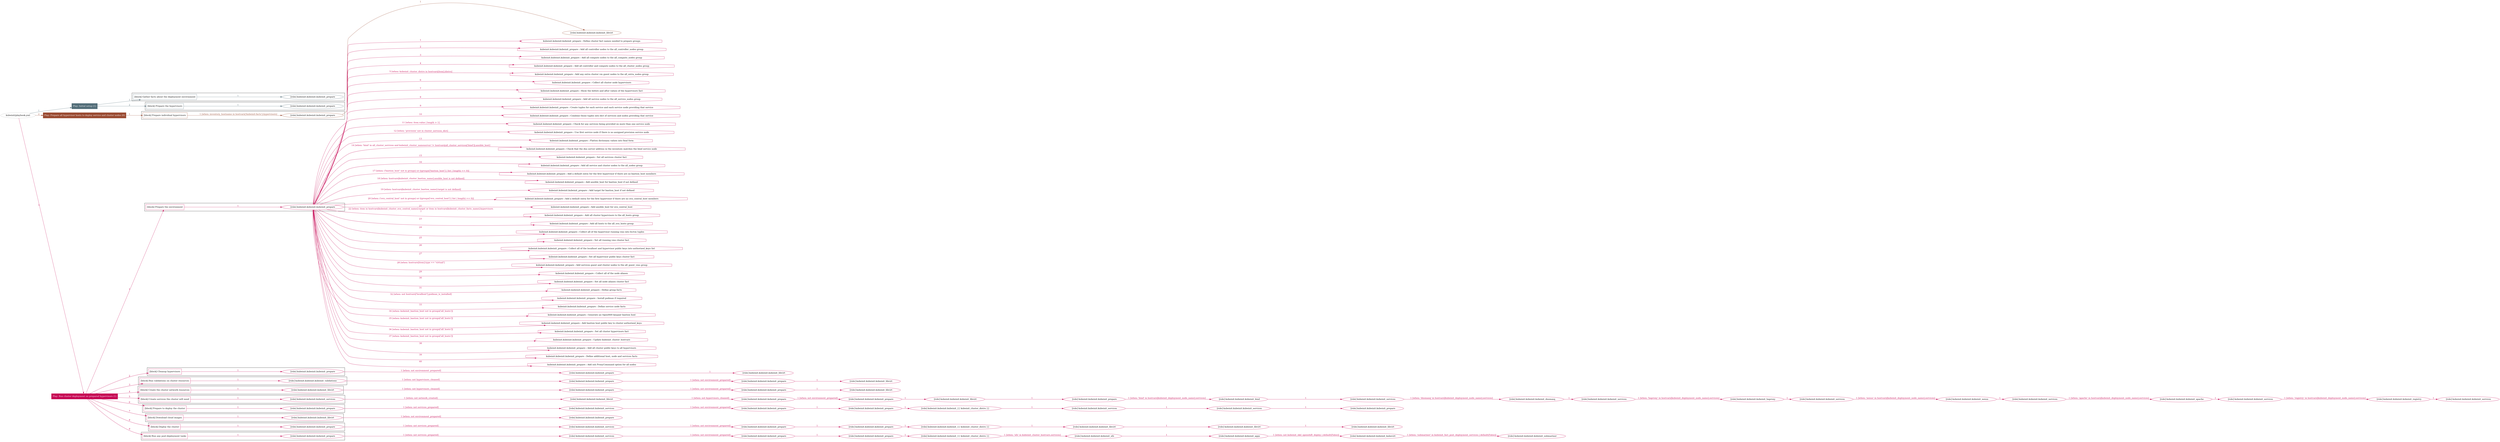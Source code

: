 digraph {
	graph [concentrate=true ordering=in rankdir=LR ratio=fill]
	edge [esep=5 sep=10]
	"kubeinit/playbook.yml" [id=root_node style=dotted]
	play_22476cc0 [label="Play: Initial setup (1)" color="#536e79" fontcolor="#ffffff" id=play_22476cc0 shape=box style=filled tooltip=localhost]
	"kubeinit/playbook.yml" -> play_22476cc0 [label="1 " color="#536e79" fontcolor="#536e79" id=edge_e5a95ccf labeltooltip="1 " tooltip="1 "]
	subgraph "kubeinit.kubeinit.kubeinit_prepare" {
		role_800fad41 [label="[role] kubeinit.kubeinit.kubeinit_prepare" color="#536e79" id=role_800fad41 tooltip="kubeinit.kubeinit.kubeinit_prepare"]
	}
	subgraph "kubeinit.kubeinit.kubeinit_prepare" {
		role_863adb2d [label="[role] kubeinit.kubeinit.kubeinit_prepare" color="#536e79" id=role_863adb2d tooltip="kubeinit.kubeinit.kubeinit_prepare"]
	}
	subgraph "Play: Initial setup (1)" {
		play_22476cc0 -> block_16515567 [label=1 color="#536e79" fontcolor="#536e79" id=edge_4e1f6a81 labeltooltip=1 tooltip=1]
		subgraph cluster_block_16515567 {
			block_16515567 [label="[block] Gather facts about the deployment environment" color="#536e79" id=block_16515567 labeltooltip="Gather facts about the deployment environment" shape=box tooltip="Gather facts about the deployment environment"]
			block_16515567 -> role_800fad41 [label="1 " color="#536e79" fontcolor="#536e79" id=edge_18bf8239 labeltooltip="1 " tooltip="1 "]
		}
		play_22476cc0 -> block_6bb6bf41 [label=2 color="#536e79" fontcolor="#536e79" id=edge_72a5dff4 labeltooltip=2 tooltip=2]
		subgraph cluster_block_6bb6bf41 {
			block_6bb6bf41 [label="[block] Prepare the hypervisors" color="#536e79" id=block_6bb6bf41 labeltooltip="Prepare the hypervisors" shape=box tooltip="Prepare the hypervisors"]
			block_6bb6bf41 -> role_863adb2d [label="1 " color="#536e79" fontcolor="#536e79" id=edge_bf47530b labeltooltip="1 " tooltip="1 "]
		}
	}
	play_69c840c6 [label="Play: Prepare all hypervisor hosts to deploy service and cluster nodes (0)" color="#9a4b32" fontcolor="#ffffff" id=play_69c840c6 shape=box style=filled tooltip="Play: Prepare all hypervisor hosts to deploy service and cluster nodes (0)"]
	"kubeinit/playbook.yml" -> play_69c840c6 [label="2 " color="#9a4b32" fontcolor="#9a4b32" id=edge_ae49a281 labeltooltip="2 " tooltip="2 "]
	subgraph "kubeinit.kubeinit.kubeinit_libvirt" {
		role_33015ded [label="[role] kubeinit.kubeinit.kubeinit_libvirt" color="#9a4b32" id=role_33015ded tooltip="kubeinit.kubeinit.kubeinit_libvirt"]
	}
	subgraph "kubeinit.kubeinit.kubeinit_prepare" {
		role_55eec02e [label="[role] kubeinit.kubeinit.kubeinit_prepare" color="#9a4b32" id=role_55eec02e tooltip="kubeinit.kubeinit.kubeinit_prepare"]
		role_55eec02e -> role_33015ded [label="1 " color="#9a4b32" fontcolor="#9a4b32" id=edge_11107788 labeltooltip="1 " tooltip="1 "]
	}
	subgraph "Play: Prepare all hypervisor hosts to deploy service and cluster nodes (0)" {
		play_69c840c6 -> block_c17d1a43 [label=1 color="#9a4b32" fontcolor="#9a4b32" id=edge_16aad189 labeltooltip=1 tooltip=1]
		subgraph cluster_block_c17d1a43 {
			block_c17d1a43 [label="[block] Prepare individual hypervisors" color="#9a4b32" id=block_c17d1a43 labeltooltip="Prepare individual hypervisors" shape=box tooltip="Prepare individual hypervisors"]
			block_c17d1a43 -> role_55eec02e [label="1 [when: inventory_hostname in hostvars['kubeinit-facts'].hypervisors]" color="#9a4b32" fontcolor="#9a4b32" id=edge_8bce9f75 labeltooltip="1 [when: inventory_hostname in hostvars['kubeinit-facts'].hypervisors]" tooltip="1 [when: inventory_hostname in hostvars['kubeinit-facts'].hypervisors]"]
		}
	}
	play_529005c3 [label="Play: Run cluster deployment on prepared hypervisors (1)" color="#c60653" fontcolor="#ffffff" id=play_529005c3 shape=box style=filled tooltip=localhost]
	"kubeinit/playbook.yml" -> play_529005c3 [label="3 " color="#c60653" fontcolor="#c60653" id=edge_aa806c1d labeltooltip="3 " tooltip="3 "]
	subgraph "kubeinit.kubeinit.kubeinit_prepare" {
		role_023fa9f0 [label="[role] kubeinit.kubeinit.kubeinit_prepare" color="#c60653" id=role_023fa9f0 tooltip="kubeinit.kubeinit.kubeinit_prepare"]
		task_394dde45 [label="kubeinit.kubeinit.kubeinit_prepare : Define cluster fact names needed to prepare groups" color="#c60653" id=task_394dde45 shape=octagon tooltip="kubeinit.kubeinit.kubeinit_prepare : Define cluster fact names needed to prepare groups"]
		role_023fa9f0 -> task_394dde45 [label="1 " color="#c60653" fontcolor="#c60653" id=edge_6808bc74 labeltooltip="1 " tooltip="1 "]
		task_602de265 [label="kubeinit.kubeinit.kubeinit_prepare : Add all controller nodes to the all_controller_nodes group" color="#c60653" id=task_602de265 shape=octagon tooltip="kubeinit.kubeinit.kubeinit_prepare : Add all controller nodes to the all_controller_nodes group"]
		role_023fa9f0 -> task_602de265 [label="2 " color="#c60653" fontcolor="#c60653" id=edge_fa8d8dfa labeltooltip="2 " tooltip="2 "]
		task_8261bd2a [label="kubeinit.kubeinit.kubeinit_prepare : Add all compute nodes to the all_compute_nodes group" color="#c60653" id=task_8261bd2a shape=octagon tooltip="kubeinit.kubeinit.kubeinit_prepare : Add all compute nodes to the all_compute_nodes group"]
		role_023fa9f0 -> task_8261bd2a [label="3 " color="#c60653" fontcolor="#c60653" id=edge_7018cf4c labeltooltip="3 " tooltip="3 "]
		task_b0799802 [label="kubeinit.kubeinit.kubeinit_prepare : Add all controller and compute nodes to the all_cluster_nodes group" color="#c60653" id=task_b0799802 shape=octagon tooltip="kubeinit.kubeinit.kubeinit_prepare : Add all controller and compute nodes to the all_cluster_nodes group"]
		role_023fa9f0 -> task_b0799802 [label="4 " color="#c60653" fontcolor="#c60653" id=edge_5688e95c labeltooltip="4 " tooltip="4 "]
		task_18a526f2 [label="kubeinit.kubeinit.kubeinit_prepare : Add any extra cluster vm guest nodes to the all_extra_nodes group" color="#c60653" id=task_18a526f2 shape=octagon tooltip="kubeinit.kubeinit.kubeinit_prepare : Add any extra cluster vm guest nodes to the all_extra_nodes group"]
		role_023fa9f0 -> task_18a526f2 [label="5 [when: kubeinit_cluster_distro in hostvars[item].distro]" color="#c60653" fontcolor="#c60653" id=edge_99d83365 labeltooltip="5 [when: kubeinit_cluster_distro in hostvars[item].distro]" tooltip="5 [when: kubeinit_cluster_distro in hostvars[item].distro]"]
		task_7eaa2a2b [label="kubeinit.kubeinit.kubeinit_prepare : Collect all cluster node hypervisors" color="#c60653" id=task_7eaa2a2b shape=octagon tooltip="kubeinit.kubeinit.kubeinit_prepare : Collect all cluster node hypervisors"]
		role_023fa9f0 -> task_7eaa2a2b [label="6 " color="#c60653" fontcolor="#c60653" id=edge_e00646d9 labeltooltip="6 " tooltip="6 "]
		task_274c116a [label="kubeinit.kubeinit.kubeinit_prepare : Show the before and after values of the hypervisors fact" color="#c60653" id=task_274c116a shape=octagon tooltip="kubeinit.kubeinit.kubeinit_prepare : Show the before and after values of the hypervisors fact"]
		role_023fa9f0 -> task_274c116a [label="7 " color="#c60653" fontcolor="#c60653" id=edge_e5be676f labeltooltip="7 " tooltip="7 "]
		task_1a091064 [label="kubeinit.kubeinit.kubeinit_prepare : Add all service nodes to the all_service_nodes group" color="#c60653" id=task_1a091064 shape=octagon tooltip="kubeinit.kubeinit.kubeinit_prepare : Add all service nodes to the all_service_nodes group"]
		role_023fa9f0 -> task_1a091064 [label="8 " color="#c60653" fontcolor="#c60653" id=edge_d12ae3b2 labeltooltip="8 " tooltip="8 "]
		task_b9453a60 [label="kubeinit.kubeinit.kubeinit_prepare : Create tuples for each service and each service node providing that service" color="#c60653" id=task_b9453a60 shape=octagon tooltip="kubeinit.kubeinit.kubeinit_prepare : Create tuples for each service and each service node providing that service"]
		role_023fa9f0 -> task_b9453a60 [label="9 " color="#c60653" fontcolor="#c60653" id=edge_631719fc labeltooltip="9 " tooltip="9 "]
		task_887abb01 [label="kubeinit.kubeinit.kubeinit_prepare : Combine those tuples into dict of services and nodes providing that service" color="#c60653" id=task_887abb01 shape=octagon tooltip="kubeinit.kubeinit.kubeinit_prepare : Combine those tuples into dict of services and nodes providing that service"]
		role_023fa9f0 -> task_887abb01 [label="10 " color="#c60653" fontcolor="#c60653" id=edge_b7ed64d0 labeltooltip="10 " tooltip="10 "]
		task_fa91748b [label="kubeinit.kubeinit.kubeinit_prepare : Check for any services being provided on more than one service node" color="#c60653" id=task_fa91748b shape=octagon tooltip="kubeinit.kubeinit.kubeinit_prepare : Check for any services being provided on more than one service node"]
		role_023fa9f0 -> task_fa91748b [label="11 [when: item.value | length > 1]" color="#c60653" fontcolor="#c60653" id=edge_8a3156d8 labeltooltip="11 [when: item.value | length > 1]" tooltip="11 [when: item.value | length > 1]"]
		task_fbf79563 [label="kubeinit.kubeinit.kubeinit_prepare : Use first service node if there is no assigned provision service node" color="#c60653" id=task_fbf79563 shape=octagon tooltip="kubeinit.kubeinit.kubeinit_prepare : Use first service node if there is no assigned provision service node"]
		role_023fa9f0 -> task_fbf79563 [label="12 [when: 'provision' not in cluster_services_dict]" color="#c60653" fontcolor="#c60653" id=edge_475b0f11 labeltooltip="12 [when: 'provision' not in cluster_services_dict]" tooltip="12 [when: 'provision' not in cluster_services_dict]"]
		task_48785ccd [label="kubeinit.kubeinit.kubeinit_prepare : Flatten dictionary values into final form" color="#c60653" id=task_48785ccd shape=octagon tooltip="kubeinit.kubeinit.kubeinit_prepare : Flatten dictionary values into final form"]
		role_023fa9f0 -> task_48785ccd [label="13 " color="#c60653" fontcolor="#c60653" id=edge_ed32b1ae labeltooltip="13 " tooltip="13 "]
		task_c66629be [label="kubeinit.kubeinit.kubeinit_prepare : Check that the dns server address in the inventory matches the bind service node" color="#c60653" id=task_c66629be shape=octagon tooltip="kubeinit.kubeinit.kubeinit_prepare : Check that the dns server address in the inventory matches the bind service node"]
		role_023fa9f0 -> task_c66629be [label="14 [when: 'bind' in all_cluster_services and kubeinit_cluster_nameserver != hostvars[all_cluster_services['bind']].ansible_host]" color="#c60653" fontcolor="#c60653" id=edge_32a1aa0c labeltooltip="14 [when: 'bind' in all_cluster_services and kubeinit_cluster_nameserver != hostvars[all_cluster_services['bind']].ansible_host]" tooltip="14 [when: 'bind' in all_cluster_services and kubeinit_cluster_nameserver != hostvars[all_cluster_services['bind']].ansible_host]"]
		task_f8ab2584 [label="kubeinit.kubeinit.kubeinit_prepare : Set all services cluster fact" color="#c60653" id=task_f8ab2584 shape=octagon tooltip="kubeinit.kubeinit.kubeinit_prepare : Set all services cluster fact"]
		role_023fa9f0 -> task_f8ab2584 [label="15 " color="#c60653" fontcolor="#c60653" id=edge_5c3788d9 labeltooltip="15 " tooltip="15 "]
		task_e4e73709 [label="kubeinit.kubeinit.kubeinit_prepare : Add all service and cluster nodes to the all_nodes group" color="#c60653" id=task_e4e73709 shape=octagon tooltip="kubeinit.kubeinit.kubeinit_prepare : Add all service and cluster nodes to the all_nodes group"]
		role_023fa9f0 -> task_e4e73709 [label="16 " color="#c60653" fontcolor="#c60653" id=edge_ebbd4010 labeltooltip="16 " tooltip="16 "]
		task_24246fee [label="kubeinit.kubeinit.kubeinit_prepare : Add a default entry for the first hypervisor if there are no bastion_host members" color="#c60653" id=task_24246fee shape=octagon tooltip="kubeinit.kubeinit.kubeinit_prepare : Add a default entry for the first hypervisor if there are no bastion_host members"]
		role_023fa9f0 -> task_24246fee [label="17 [when: ('bastion_host' not in groups) or ((groups['bastion_host'] | list | length) == 0)]" color="#c60653" fontcolor="#c60653" id=edge_5af5632b labeltooltip="17 [when: ('bastion_host' not in groups) or ((groups['bastion_host'] | list | length) == 0)]" tooltip="17 [when: ('bastion_host' not in groups) or ((groups['bastion_host'] | list | length) == 0)]"]
		task_8b35dfd9 [label="kubeinit.kubeinit.kubeinit_prepare : Add ansible_host for bastion_host if not defined" color="#c60653" id=task_8b35dfd9 shape=octagon tooltip="kubeinit.kubeinit.kubeinit_prepare : Add ansible_host for bastion_host if not defined"]
		role_023fa9f0 -> task_8b35dfd9 [label="18 [when: hostvars[kubeinit_cluster_bastion_name].ansible_host is not defined]" color="#c60653" fontcolor="#c60653" id=edge_95f5bb9c labeltooltip="18 [when: hostvars[kubeinit_cluster_bastion_name].ansible_host is not defined]" tooltip="18 [when: hostvars[kubeinit_cluster_bastion_name].ansible_host is not defined]"]
		task_21e20d48 [label="kubeinit.kubeinit.kubeinit_prepare : Add target for bastion_host if not defined" color="#c60653" id=task_21e20d48 shape=octagon tooltip="kubeinit.kubeinit.kubeinit_prepare : Add target for bastion_host if not defined"]
		role_023fa9f0 -> task_21e20d48 [label="19 [when: hostvars[kubeinit_cluster_bastion_name].target is not defined]" color="#c60653" fontcolor="#c60653" id=edge_8d4d77b0 labeltooltip="19 [when: hostvars[kubeinit_cluster_bastion_name].target is not defined]" tooltip="19 [when: hostvars[kubeinit_cluster_bastion_name].target is not defined]"]
		task_ec7ad638 [label="kubeinit.kubeinit.kubeinit_prepare : Add a default entry for the first hypervisor if there are no ovn_central_host members" color="#c60653" id=task_ec7ad638 shape=octagon tooltip="kubeinit.kubeinit.kubeinit_prepare : Add a default entry for the first hypervisor if there are no ovn_central_host members"]
		role_023fa9f0 -> task_ec7ad638 [label="20 [when: ('ovn_central_host' not in groups) or ((groups['ovn_central_host'] | list | length) == 0)]" color="#c60653" fontcolor="#c60653" id=edge_271d1c3a labeltooltip="20 [when: ('ovn_central_host' not in groups) or ((groups['ovn_central_host'] | list | length) == 0)]" tooltip="20 [when: ('ovn_central_host' not in groups) or ((groups['ovn_central_host'] | list | length) == 0)]"]
		task_059fe8fd [label="kubeinit.kubeinit.kubeinit_prepare : Add ansible_host for ovn_central_host" color="#c60653" id=task_059fe8fd shape=octagon tooltip="kubeinit.kubeinit.kubeinit_prepare : Add ansible_host for ovn_central_host"]
		role_023fa9f0 -> task_059fe8fd [label="21 " color="#c60653" fontcolor="#c60653" id=edge_7b2702db labeltooltip="21 " tooltip="21 "]
		task_74a4fc7d [label="kubeinit.kubeinit.kubeinit_prepare : Add all cluster hypervisors to the all_hosts group" color="#c60653" id=task_74a4fc7d shape=octagon tooltip="kubeinit.kubeinit.kubeinit_prepare : Add all cluster hypervisors to the all_hosts group"]
		role_023fa9f0 -> task_74a4fc7d [label="22 [when: item in hostvars[kubeinit_cluster_ovn_central_name].target or item in hostvars[kubeinit_cluster_facts_name].hypervisors
]" color="#c60653" fontcolor="#c60653" id=edge_9a4d9aff labeltooltip="22 [when: item in hostvars[kubeinit_cluster_ovn_central_name].target or item in hostvars[kubeinit_cluster_facts_name].hypervisors
]" tooltip="22 [when: item in hostvars[kubeinit_cluster_ovn_central_name].target or item in hostvars[kubeinit_cluster_facts_name].hypervisors
]"]
		task_334f5345 [label="kubeinit.kubeinit.kubeinit_prepare : Add all hosts to the all_ovn_hosts group" color="#c60653" id=task_334f5345 shape=octagon tooltip="kubeinit.kubeinit.kubeinit_prepare : Add all hosts to the all_ovn_hosts group"]
		role_023fa9f0 -> task_334f5345 [label="23 " color="#c60653" fontcolor="#c60653" id=edge_36e2e29e labeltooltip="23 " tooltip="23 "]
		task_9f776626 [label="kubeinit.kubeinit.kubeinit_prepare : Collect all of the hypervisor running vms into hv/vm tuples" color="#c60653" id=task_9f776626 shape=octagon tooltip="kubeinit.kubeinit.kubeinit_prepare : Collect all of the hypervisor running vms into hv/vm tuples"]
		role_023fa9f0 -> task_9f776626 [label="24 " color="#c60653" fontcolor="#c60653" id=edge_2f65c7aa labeltooltip="24 " tooltip="24 "]
		task_b50f1988 [label="kubeinit.kubeinit.kubeinit_prepare : Set all running vms cluster fact" color="#c60653" id=task_b50f1988 shape=octagon tooltip="kubeinit.kubeinit.kubeinit_prepare : Set all running vms cluster fact"]
		role_023fa9f0 -> task_b50f1988 [label="25 " color="#c60653" fontcolor="#c60653" id=edge_be663b41 labeltooltip="25 " tooltip="25 "]
		task_bac6e3ef [label="kubeinit.kubeinit.kubeinit_prepare : Collect all of the localhost and hypervisor public keys into authorized_keys list" color="#c60653" id=task_bac6e3ef shape=octagon tooltip="kubeinit.kubeinit.kubeinit_prepare : Collect all of the localhost and hypervisor public keys into authorized_keys list"]
		role_023fa9f0 -> task_bac6e3ef [label="26 " color="#c60653" fontcolor="#c60653" id=edge_2e94b7a3 labeltooltip="26 " tooltip="26 "]
		task_e20eee56 [label="kubeinit.kubeinit.kubeinit_prepare : Set all hypervisor public keys cluster fact" color="#c60653" id=task_e20eee56 shape=octagon tooltip="kubeinit.kubeinit.kubeinit_prepare : Set all hypervisor public keys cluster fact"]
		role_023fa9f0 -> task_e20eee56 [label="27 " color="#c60653" fontcolor="#c60653" id=edge_2c7e5f71 labeltooltip="27 " tooltip="27 "]
		task_fde63ceb [label="kubeinit.kubeinit.kubeinit_prepare : Add services guest and cluster nodes to the all_guest_vms group" color="#c60653" id=task_fde63ceb shape=octagon tooltip="kubeinit.kubeinit.kubeinit_prepare : Add services guest and cluster nodes to the all_guest_vms group"]
		role_023fa9f0 -> task_fde63ceb [label="28 [when: hostvars[item].type == 'virtual']" color="#c60653" fontcolor="#c60653" id=edge_197c8e97 labeltooltip="28 [when: hostvars[item].type == 'virtual']" tooltip="28 [when: hostvars[item].type == 'virtual']"]
		task_69f5ee69 [label="kubeinit.kubeinit.kubeinit_prepare : Collect all of the node aliases" color="#c60653" id=task_69f5ee69 shape=octagon tooltip="kubeinit.kubeinit.kubeinit_prepare : Collect all of the node aliases"]
		role_023fa9f0 -> task_69f5ee69 [label="29 " color="#c60653" fontcolor="#c60653" id=edge_1a61d2c2 labeltooltip="29 " tooltip="29 "]
		task_ad938b59 [label="kubeinit.kubeinit.kubeinit_prepare : Set all node aliases cluster fact" color="#c60653" id=task_ad938b59 shape=octagon tooltip="kubeinit.kubeinit.kubeinit_prepare : Set all node aliases cluster fact"]
		role_023fa9f0 -> task_ad938b59 [label="30 " color="#c60653" fontcolor="#c60653" id=edge_41b7f59c labeltooltip="30 " tooltip="30 "]
		task_2e1b43b2 [label="kubeinit.kubeinit.kubeinit_prepare : Define group facts" color="#c60653" id=task_2e1b43b2 shape=octagon tooltip="kubeinit.kubeinit.kubeinit_prepare : Define group facts"]
		role_023fa9f0 -> task_2e1b43b2 [label="31 " color="#c60653" fontcolor="#c60653" id=edge_502b574a labeltooltip="31 " tooltip="31 "]
		task_ca1de737 [label="kubeinit.kubeinit.kubeinit_prepare : Install podman if required" color="#c60653" id=task_ca1de737 shape=octagon tooltip="kubeinit.kubeinit.kubeinit_prepare : Install podman if required"]
		role_023fa9f0 -> task_ca1de737 [label="32 [when: not hostvars['localhost'].podman_is_installed]" color="#c60653" fontcolor="#c60653" id=edge_bada9eed labeltooltip="32 [when: not hostvars['localhost'].podman_is_installed]" tooltip="32 [when: not hostvars['localhost'].podman_is_installed]"]
		task_ea0b45c7 [label="kubeinit.kubeinit.kubeinit_prepare : Define service node facts" color="#c60653" id=task_ea0b45c7 shape=octagon tooltip="kubeinit.kubeinit.kubeinit_prepare : Define service node facts"]
		role_023fa9f0 -> task_ea0b45c7 [label="33 " color="#c60653" fontcolor="#c60653" id=edge_d8fc6592 labeltooltip="33 " tooltip="33 "]
		task_a96722f1 [label="kubeinit.kubeinit.kubeinit_prepare : Generate an OpenSSH keypair bastion host" color="#c60653" id=task_a96722f1 shape=octagon tooltip="kubeinit.kubeinit.kubeinit_prepare : Generate an OpenSSH keypair bastion host"]
		role_023fa9f0 -> task_a96722f1 [label="34 [when: kubeinit_bastion_host not in groups['all_hosts']]" color="#c60653" fontcolor="#c60653" id=edge_b69d8c4f labeltooltip="34 [when: kubeinit_bastion_host not in groups['all_hosts']]" tooltip="34 [when: kubeinit_bastion_host not in groups['all_hosts']]"]
		task_fcbff03b [label="kubeinit.kubeinit.kubeinit_prepare : Add bastion host public key to cluster authorized_keys" color="#c60653" id=task_fcbff03b shape=octagon tooltip="kubeinit.kubeinit.kubeinit_prepare : Add bastion host public key to cluster authorized_keys"]
		role_023fa9f0 -> task_fcbff03b [label="35 [when: kubeinit_bastion_host not in groups['all_hosts']]" color="#c60653" fontcolor="#c60653" id=edge_ca01e57e labeltooltip="35 [when: kubeinit_bastion_host not in groups['all_hosts']]" tooltip="35 [when: kubeinit_bastion_host not in groups['all_hosts']]"]
		task_56c0b448 [label="kubeinit.kubeinit.kubeinit_prepare : Set all cluster hypervisors fact" color="#c60653" id=task_56c0b448 shape=octagon tooltip="kubeinit.kubeinit.kubeinit_prepare : Set all cluster hypervisors fact"]
		role_023fa9f0 -> task_56c0b448 [label="36 [when: kubeinit_bastion_host not in groups['all_hosts']]" color="#c60653" fontcolor="#c60653" id=edge_c0601cb1 labeltooltip="36 [when: kubeinit_bastion_host not in groups['all_hosts']]" tooltip="36 [when: kubeinit_bastion_host not in groups['all_hosts']]"]
		task_d466fd39 [label="kubeinit.kubeinit.kubeinit_prepare : Update kubeinit_cluster_hostvars" color="#c60653" id=task_d466fd39 shape=octagon tooltip="kubeinit.kubeinit.kubeinit_prepare : Update kubeinit_cluster_hostvars"]
		role_023fa9f0 -> task_d466fd39 [label="37 [when: kubeinit_bastion_host not in groups['all_hosts']]" color="#c60653" fontcolor="#c60653" id=edge_c8d1f907 labeltooltip="37 [when: kubeinit_bastion_host not in groups['all_hosts']]" tooltip="37 [when: kubeinit_bastion_host not in groups['all_hosts']]"]
		task_6942b43e [label="kubeinit.kubeinit.kubeinit_prepare : Add all cluster public keys to all hypervisors" color="#c60653" id=task_6942b43e shape=octagon tooltip="kubeinit.kubeinit.kubeinit_prepare : Add all cluster public keys to all hypervisors"]
		role_023fa9f0 -> task_6942b43e [label="38 " color="#c60653" fontcolor="#c60653" id=edge_07a63bba labeltooltip="38 " tooltip="38 "]
		task_208aa5f6 [label="kubeinit.kubeinit.kubeinit_prepare : Define additional host, node and services facts" color="#c60653" id=task_208aa5f6 shape=octagon tooltip="kubeinit.kubeinit.kubeinit_prepare : Define additional host, node and services facts"]
		role_023fa9f0 -> task_208aa5f6 [label="39 " color="#c60653" fontcolor="#c60653" id=edge_20d5ad43 labeltooltip="39 " tooltip="39 "]
		task_eac67485 [label="kubeinit.kubeinit.kubeinit_prepare : Add ssh ProxyCommand option for all nodes" color="#c60653" id=task_eac67485 shape=octagon tooltip="kubeinit.kubeinit.kubeinit_prepare : Add ssh ProxyCommand option for all nodes"]
		role_023fa9f0 -> task_eac67485 [label="40 " color="#c60653" fontcolor="#c60653" id=edge_86030b2d labeltooltip="40 " tooltip="40 "]
	}
	subgraph "kubeinit.kubeinit.kubeinit_libvirt" {
		role_e2efe66d [label="[role] kubeinit.kubeinit.kubeinit_libvirt" color="#c60653" id=role_e2efe66d tooltip="kubeinit.kubeinit.kubeinit_libvirt"]
	}
	subgraph "kubeinit.kubeinit.kubeinit_prepare" {
		role_28bd73a1 [label="[role] kubeinit.kubeinit.kubeinit_prepare" color="#c60653" id=role_28bd73a1 tooltip="kubeinit.kubeinit.kubeinit_prepare"]
		role_28bd73a1 -> role_e2efe66d [label="1 " color="#c60653" fontcolor="#c60653" id=edge_94778cb8 labeltooltip="1 " tooltip="1 "]
	}
	subgraph "kubeinit.kubeinit.kubeinit_prepare" {
		role_b75060d6 [label="[role] kubeinit.kubeinit.kubeinit_prepare" color="#c60653" id=role_b75060d6 tooltip="kubeinit.kubeinit.kubeinit_prepare"]
		role_b75060d6 -> role_28bd73a1 [label="1 [when: not environment_prepared]" color="#c60653" fontcolor="#c60653" id=edge_b2b04bb9 labeltooltip="1 [when: not environment_prepared]" tooltip="1 [when: not environment_prepared]"]
	}
	subgraph "kubeinit.kubeinit.kubeinit_libvirt" {
		role_638e125f [label="[role] kubeinit.kubeinit.kubeinit_libvirt" color="#c60653" id=role_638e125f tooltip="kubeinit.kubeinit.kubeinit_libvirt"]
	}
	subgraph "kubeinit.kubeinit.kubeinit_prepare" {
		role_6cd0a41d [label="[role] kubeinit.kubeinit.kubeinit_prepare" color="#c60653" id=role_6cd0a41d tooltip="kubeinit.kubeinit.kubeinit_prepare"]
		role_6cd0a41d -> role_638e125f [label="1 " color="#c60653" fontcolor="#c60653" id=edge_5b460e6b labeltooltip="1 " tooltip="1 "]
	}
	subgraph "kubeinit.kubeinit.kubeinit_prepare" {
		role_dc522869 [label="[role] kubeinit.kubeinit.kubeinit_prepare" color="#c60653" id=role_dc522869 tooltip="kubeinit.kubeinit.kubeinit_prepare"]
		role_dc522869 -> role_6cd0a41d [label="1 [when: not environment_prepared]" color="#c60653" fontcolor="#c60653" id=edge_a52e0bb0 labeltooltip="1 [when: not environment_prepared]" tooltip="1 [when: not environment_prepared]"]
	}
	subgraph "kubeinit.kubeinit.kubeinit_validations" {
		role_ccd41290 [label="[role] kubeinit.kubeinit.kubeinit_validations" color="#c60653" id=role_ccd41290 tooltip="kubeinit.kubeinit.kubeinit_validations"]
		role_ccd41290 -> role_dc522869 [label="1 [when: not hypervisors_cleaned]" color="#c60653" fontcolor="#c60653" id=edge_a9bf46bb labeltooltip="1 [when: not hypervisors_cleaned]" tooltip="1 [when: not hypervisors_cleaned]"]
	}
	subgraph "kubeinit.kubeinit.kubeinit_libvirt" {
		role_5fe88cc7 [label="[role] kubeinit.kubeinit.kubeinit_libvirt" color="#c60653" id=role_5fe88cc7 tooltip="kubeinit.kubeinit.kubeinit_libvirt"]
	}
	subgraph "kubeinit.kubeinit.kubeinit_prepare" {
		role_610f695e [label="[role] kubeinit.kubeinit.kubeinit_prepare" color="#c60653" id=role_610f695e tooltip="kubeinit.kubeinit.kubeinit_prepare"]
		role_610f695e -> role_5fe88cc7 [label="1 " color="#c60653" fontcolor="#c60653" id=edge_ede8ae8d labeltooltip="1 " tooltip="1 "]
	}
	subgraph "kubeinit.kubeinit.kubeinit_prepare" {
		role_ae35e03d [label="[role] kubeinit.kubeinit.kubeinit_prepare" color="#c60653" id=role_ae35e03d tooltip="kubeinit.kubeinit.kubeinit_prepare"]
		role_ae35e03d -> role_610f695e [label="1 [when: not environment_prepared]" color="#c60653" fontcolor="#c60653" id=edge_b464a431 labeltooltip="1 [when: not environment_prepared]" tooltip="1 [when: not environment_prepared]"]
	}
	subgraph "kubeinit.kubeinit.kubeinit_libvirt" {
		role_d3ea21c6 [label="[role] kubeinit.kubeinit.kubeinit_libvirt" color="#c60653" id=role_d3ea21c6 tooltip="kubeinit.kubeinit.kubeinit_libvirt"]
		role_d3ea21c6 -> role_ae35e03d [label="1 [when: not hypervisors_cleaned]" color="#c60653" fontcolor="#c60653" id=edge_b52a683e labeltooltip="1 [when: not hypervisors_cleaned]" tooltip="1 [when: not hypervisors_cleaned]"]
	}
	subgraph "kubeinit.kubeinit.kubeinit_services" {
		role_f0ddcea1 [label="[role] kubeinit.kubeinit.kubeinit_services" color="#c60653" id=role_f0ddcea1 tooltip="kubeinit.kubeinit.kubeinit_services"]
	}
	subgraph "kubeinit.kubeinit.kubeinit_registry" {
		role_c00cec33 [label="[role] kubeinit.kubeinit.kubeinit_registry" color="#c60653" id=role_c00cec33 tooltip="kubeinit.kubeinit.kubeinit_registry"]
		role_c00cec33 -> role_f0ddcea1 [label="1 " color="#c60653" fontcolor="#c60653" id=edge_196cab14 labeltooltip="1 " tooltip="1 "]
	}
	subgraph "kubeinit.kubeinit.kubeinit_services" {
		role_4862e7da [label="[role] kubeinit.kubeinit.kubeinit_services" color="#c60653" id=role_4862e7da tooltip="kubeinit.kubeinit.kubeinit_services"]
		role_4862e7da -> role_c00cec33 [label="1 [when: 'registry' in hostvars[kubeinit_deployment_node_name].services]" color="#c60653" fontcolor="#c60653" id=edge_68dd66ab labeltooltip="1 [when: 'registry' in hostvars[kubeinit_deployment_node_name].services]" tooltip="1 [when: 'registry' in hostvars[kubeinit_deployment_node_name].services]"]
	}
	subgraph "kubeinit.kubeinit.kubeinit_apache" {
		role_d2d6e16a [label="[role] kubeinit.kubeinit.kubeinit_apache" color="#c60653" id=role_d2d6e16a tooltip="kubeinit.kubeinit.kubeinit_apache"]
		role_d2d6e16a -> role_4862e7da [label="1 " color="#c60653" fontcolor="#c60653" id=edge_8517f7e5 labeltooltip="1 " tooltip="1 "]
	}
	subgraph "kubeinit.kubeinit.kubeinit_services" {
		role_6a33a7e2 [label="[role] kubeinit.kubeinit.kubeinit_services" color="#c60653" id=role_6a33a7e2 tooltip="kubeinit.kubeinit.kubeinit_services"]
		role_6a33a7e2 -> role_d2d6e16a [label="1 [when: 'apache' in hostvars[kubeinit_deployment_node_name].services]" color="#c60653" fontcolor="#c60653" id=edge_1ef84f88 labeltooltip="1 [when: 'apache' in hostvars[kubeinit_deployment_node_name].services]" tooltip="1 [when: 'apache' in hostvars[kubeinit_deployment_node_name].services]"]
	}
	subgraph "kubeinit.kubeinit.kubeinit_nexus" {
		role_2c37a5f5 [label="[role] kubeinit.kubeinit.kubeinit_nexus" color="#c60653" id=role_2c37a5f5 tooltip="kubeinit.kubeinit.kubeinit_nexus"]
		role_2c37a5f5 -> role_6a33a7e2 [label="1 " color="#c60653" fontcolor="#c60653" id=edge_ac4aa8d1 labeltooltip="1 " tooltip="1 "]
	}
	subgraph "kubeinit.kubeinit.kubeinit_services" {
		role_ad80810d [label="[role] kubeinit.kubeinit.kubeinit_services" color="#c60653" id=role_ad80810d tooltip="kubeinit.kubeinit.kubeinit_services"]
		role_ad80810d -> role_2c37a5f5 [label="1 [when: 'nexus' in hostvars[kubeinit_deployment_node_name].services]" color="#c60653" fontcolor="#c60653" id=edge_bf15057f labeltooltip="1 [when: 'nexus' in hostvars[kubeinit_deployment_node_name].services]" tooltip="1 [when: 'nexus' in hostvars[kubeinit_deployment_node_name].services]"]
	}
	subgraph "kubeinit.kubeinit.kubeinit_haproxy" {
		role_2c534ba9 [label="[role] kubeinit.kubeinit.kubeinit_haproxy" color="#c60653" id=role_2c534ba9 tooltip="kubeinit.kubeinit.kubeinit_haproxy"]
		role_2c534ba9 -> role_ad80810d [label="1 " color="#c60653" fontcolor="#c60653" id=edge_998377be labeltooltip="1 " tooltip="1 "]
	}
	subgraph "kubeinit.kubeinit.kubeinit_services" {
		role_af83964a [label="[role] kubeinit.kubeinit.kubeinit_services" color="#c60653" id=role_af83964a tooltip="kubeinit.kubeinit.kubeinit_services"]
		role_af83964a -> role_2c534ba9 [label="1 [when: 'haproxy' in hostvars[kubeinit_deployment_node_name].services]" color="#c60653" fontcolor="#c60653" id=edge_7f9ec94c labeltooltip="1 [when: 'haproxy' in hostvars[kubeinit_deployment_node_name].services]" tooltip="1 [when: 'haproxy' in hostvars[kubeinit_deployment_node_name].services]"]
	}
	subgraph "kubeinit.kubeinit.kubeinit_dnsmasq" {
		role_0b8cd586 [label="[role] kubeinit.kubeinit.kubeinit_dnsmasq" color="#c60653" id=role_0b8cd586 tooltip="kubeinit.kubeinit.kubeinit_dnsmasq"]
		role_0b8cd586 -> role_af83964a [label="1 " color="#c60653" fontcolor="#c60653" id=edge_9296d1ab labeltooltip="1 " tooltip="1 "]
	}
	subgraph "kubeinit.kubeinit.kubeinit_services" {
		role_83865bcd [label="[role] kubeinit.kubeinit.kubeinit_services" color="#c60653" id=role_83865bcd tooltip="kubeinit.kubeinit.kubeinit_services"]
		role_83865bcd -> role_0b8cd586 [label="1 [when: 'dnsmasq' in hostvars[kubeinit_deployment_node_name].services]" color="#c60653" fontcolor="#c60653" id=edge_efc19577 labeltooltip="1 [when: 'dnsmasq' in hostvars[kubeinit_deployment_node_name].services]" tooltip="1 [when: 'dnsmasq' in hostvars[kubeinit_deployment_node_name].services]"]
	}
	subgraph "kubeinit.kubeinit.kubeinit_bind" {
		role_173511bc [label="[role] kubeinit.kubeinit.kubeinit_bind" color="#c60653" id=role_173511bc tooltip="kubeinit.kubeinit.kubeinit_bind"]
		role_173511bc -> role_83865bcd [label="1 " color="#c60653" fontcolor="#c60653" id=edge_6219d84a labeltooltip="1 " tooltip="1 "]
	}
	subgraph "kubeinit.kubeinit.kubeinit_prepare" {
		role_ddd82b9f [label="[role] kubeinit.kubeinit.kubeinit_prepare" color="#c60653" id=role_ddd82b9f tooltip="kubeinit.kubeinit.kubeinit_prepare"]
		role_ddd82b9f -> role_173511bc [label="1 [when: 'bind' in hostvars[kubeinit_deployment_node_name].services]" color="#c60653" fontcolor="#c60653" id=edge_9c5cff7c labeltooltip="1 [when: 'bind' in hostvars[kubeinit_deployment_node_name].services]" tooltip="1 [when: 'bind' in hostvars[kubeinit_deployment_node_name].services]"]
	}
	subgraph "kubeinit.kubeinit.kubeinit_libvirt" {
		role_5ee6e27d [label="[role] kubeinit.kubeinit.kubeinit_libvirt" color="#c60653" id=role_5ee6e27d tooltip="kubeinit.kubeinit.kubeinit_libvirt"]
		role_5ee6e27d -> role_ddd82b9f [label="1 " color="#c60653" fontcolor="#c60653" id=edge_eb5ae4f3 labeltooltip="1 " tooltip="1 "]
	}
	subgraph "kubeinit.kubeinit.kubeinit_prepare" {
		role_5b779004 [label="[role] kubeinit.kubeinit.kubeinit_prepare" color="#c60653" id=role_5b779004 tooltip="kubeinit.kubeinit.kubeinit_prepare"]
		role_5b779004 -> role_5ee6e27d [label="1 " color="#c60653" fontcolor="#c60653" id=edge_6e93e2c9 labeltooltip="1 " tooltip="1 "]
	}
	subgraph "kubeinit.kubeinit.kubeinit_prepare" {
		role_96b7caee [label="[role] kubeinit.kubeinit.kubeinit_prepare" color="#c60653" id=role_96b7caee tooltip="kubeinit.kubeinit.kubeinit_prepare"]
		role_96b7caee -> role_5b779004 [label="1 [when: not environment_prepared]" color="#c60653" fontcolor="#c60653" id=edge_95a72e6c labeltooltip="1 [when: not environment_prepared]" tooltip="1 [when: not environment_prepared]"]
	}
	subgraph "kubeinit.kubeinit.kubeinit_libvirt" {
		role_af83cc76 [label="[role] kubeinit.kubeinit.kubeinit_libvirt" color="#c60653" id=role_af83cc76 tooltip="kubeinit.kubeinit.kubeinit_libvirt"]
		role_af83cc76 -> role_96b7caee [label="1 [when: not hypervisors_cleaned]" color="#c60653" fontcolor="#c60653" id=edge_dc5f7478 labeltooltip="1 [when: not hypervisors_cleaned]" tooltip="1 [when: not hypervisors_cleaned]"]
	}
	subgraph "kubeinit.kubeinit.kubeinit_services" {
		role_28c2d205 [label="[role] kubeinit.kubeinit.kubeinit_services" color="#c60653" id=role_28c2d205 tooltip="kubeinit.kubeinit.kubeinit_services"]
		role_28c2d205 -> role_af83cc76 [label="1 [when: not network_created]" color="#c60653" fontcolor="#c60653" id=edge_d0b62f1f labeltooltip="1 [when: not network_created]" tooltip="1 [when: not network_created]"]
	}
	subgraph "kubeinit.kubeinit.kubeinit_prepare" {
		role_91debf71 [label="[role] kubeinit.kubeinit.kubeinit_prepare" color="#c60653" id=role_91debf71 tooltip="kubeinit.kubeinit.kubeinit_prepare"]
	}
	subgraph "kubeinit.kubeinit.kubeinit_services" {
		role_07727a17 [label="[role] kubeinit.kubeinit.kubeinit_services" color="#c60653" id=role_07727a17 tooltip="kubeinit.kubeinit.kubeinit_services"]
		role_07727a17 -> role_91debf71 [label="1 " color="#c60653" fontcolor="#c60653" id=edge_0a1d98b5 labeltooltip="1 " tooltip="1 "]
	}
	subgraph "kubeinit.kubeinit.kubeinit_services" {
		role_73d8d31c [label="[role] kubeinit.kubeinit.kubeinit_services" color="#c60653" id=role_73d8d31c tooltip="kubeinit.kubeinit.kubeinit_services"]
		role_73d8d31c -> role_07727a17 [label="1 " color="#c60653" fontcolor="#c60653" id=edge_54df13c2 labeltooltip="1 " tooltip="1 "]
	}
	subgraph "kubeinit.kubeinit.kubeinit_{{ kubeinit_cluster_distro }}" {
		role_574613ec [label="[role] kubeinit.kubeinit.kubeinit_{{ kubeinit_cluster_distro }}" color="#c60653" id=role_574613ec tooltip="kubeinit.kubeinit.kubeinit_{{ kubeinit_cluster_distro }}"]
		role_574613ec -> role_73d8d31c [label="1 " color="#c60653" fontcolor="#c60653" id=edge_17b417b5 labeltooltip="1 " tooltip="1 "]
	}
	subgraph "kubeinit.kubeinit.kubeinit_prepare" {
		role_1ab5dbac [label="[role] kubeinit.kubeinit.kubeinit_prepare" color="#c60653" id=role_1ab5dbac tooltip="kubeinit.kubeinit.kubeinit_prepare"]
		role_1ab5dbac -> role_574613ec [label="1 " color="#c60653" fontcolor="#c60653" id=edge_3c8b4ff4 labeltooltip="1 " tooltip="1 "]
	}
	subgraph "kubeinit.kubeinit.kubeinit_prepare" {
		role_5cae0269 [label="[role] kubeinit.kubeinit.kubeinit_prepare" color="#c60653" id=role_5cae0269 tooltip="kubeinit.kubeinit.kubeinit_prepare"]
		role_5cae0269 -> role_1ab5dbac [label="1 " color="#c60653" fontcolor="#c60653" id=edge_0a9c4a83 labeltooltip="1 " tooltip="1 "]
	}
	subgraph "kubeinit.kubeinit.kubeinit_services" {
		role_047723b4 [label="[role] kubeinit.kubeinit.kubeinit_services" color="#c60653" id=role_047723b4 tooltip="kubeinit.kubeinit.kubeinit_services"]
		role_047723b4 -> role_5cae0269 [label="1 [when: not environment_prepared]" color="#c60653" fontcolor="#c60653" id=edge_cb3d4ca2 labeltooltip="1 [when: not environment_prepared]" tooltip="1 [when: not environment_prepared]"]
	}
	subgraph "kubeinit.kubeinit.kubeinit_prepare" {
		role_1e3f4f24 [label="[role] kubeinit.kubeinit.kubeinit_prepare" color="#c60653" id=role_1e3f4f24 tooltip="kubeinit.kubeinit.kubeinit_prepare"]
		role_1e3f4f24 -> role_047723b4 [label="1 [when: not services_prepared]" color="#c60653" fontcolor="#c60653" id=edge_fe303a2c labeltooltip="1 [when: not services_prepared]" tooltip="1 [when: not services_prepared]"]
	}
	subgraph "kubeinit.kubeinit.kubeinit_prepare" {
		role_cfb56e13 [label="[role] kubeinit.kubeinit.kubeinit_prepare" color="#c60653" id=role_cfb56e13 tooltip="kubeinit.kubeinit.kubeinit_prepare"]
	}
	subgraph "kubeinit.kubeinit.kubeinit_libvirt" {
		role_88c30228 [label="[role] kubeinit.kubeinit.kubeinit_libvirt" color="#c60653" id=role_88c30228 tooltip="kubeinit.kubeinit.kubeinit_libvirt"]
		role_88c30228 -> role_cfb56e13 [label="1 [when: not environment_prepared]" color="#c60653" fontcolor="#c60653" id=edge_1f7336c6 labeltooltip="1 [when: not environment_prepared]" tooltip="1 [when: not environment_prepared]"]
	}
	subgraph "kubeinit.kubeinit.kubeinit_libvirt" {
		role_a5ff449e [label="[role] kubeinit.kubeinit.kubeinit_libvirt" color="#c60653" id=role_a5ff449e tooltip="kubeinit.kubeinit.kubeinit_libvirt"]
	}
	subgraph "kubeinit.kubeinit.kubeinit_libvirt" {
		role_ef234734 [label="[role] kubeinit.kubeinit.kubeinit_libvirt" color="#c60653" id=role_ef234734 tooltip="kubeinit.kubeinit.kubeinit_libvirt"]
		role_ef234734 -> role_a5ff449e [label="1 " color="#c60653" fontcolor="#c60653" id=edge_0990a20c labeltooltip="1 " tooltip="1 "]
	}
	subgraph "kubeinit.kubeinit.kubeinit_libvirt" {
		role_e98400f6 [label="[role] kubeinit.kubeinit.kubeinit_libvirt" color="#c60653" id=role_e98400f6 tooltip="kubeinit.kubeinit.kubeinit_libvirt"]
		role_e98400f6 -> role_ef234734 [label="1 " color="#c60653" fontcolor="#c60653" id=edge_1d484c2c labeltooltip="1 " tooltip="1 "]
	}
	subgraph "kubeinit.kubeinit.kubeinit_{{ kubeinit_cluster_distro }}" {
		role_9b9b78f5 [label="[role] kubeinit.kubeinit.kubeinit_{{ kubeinit_cluster_distro }}" color="#c60653" id=role_9b9b78f5 tooltip="kubeinit.kubeinit.kubeinit_{{ kubeinit_cluster_distro }}"]
		role_9b9b78f5 -> role_e98400f6 [label="1 " color="#c60653" fontcolor="#c60653" id=edge_45ecdce7 labeltooltip="1 " tooltip="1 "]
	}
	subgraph "kubeinit.kubeinit.kubeinit_prepare" {
		role_0914ed01 [label="[role] kubeinit.kubeinit.kubeinit_prepare" color="#c60653" id=role_0914ed01 tooltip="kubeinit.kubeinit.kubeinit_prepare"]
		role_0914ed01 -> role_9b9b78f5 [label="1 " color="#c60653" fontcolor="#c60653" id=edge_25339137 labeltooltip="1 " tooltip="1 "]
	}
	subgraph "kubeinit.kubeinit.kubeinit_prepare" {
		role_73a5dcf9 [label="[role] kubeinit.kubeinit.kubeinit_prepare" color="#c60653" id=role_73a5dcf9 tooltip="kubeinit.kubeinit.kubeinit_prepare"]
		role_73a5dcf9 -> role_0914ed01 [label="1 " color="#c60653" fontcolor="#c60653" id=edge_ea8ee490 labeltooltip="1 " tooltip="1 "]
	}
	subgraph "kubeinit.kubeinit.kubeinit_services" {
		role_28687be7 [label="[role] kubeinit.kubeinit.kubeinit_services" color="#c60653" id=role_28687be7 tooltip="kubeinit.kubeinit.kubeinit_services"]
		role_28687be7 -> role_73a5dcf9 [label="1 [when: not environment_prepared]" color="#c60653" fontcolor="#c60653" id=edge_53602952 labeltooltip="1 [when: not environment_prepared]" tooltip="1 [when: not environment_prepared]"]
	}
	subgraph "kubeinit.kubeinit.kubeinit_prepare" {
		role_9dbf9903 [label="[role] kubeinit.kubeinit.kubeinit_prepare" color="#c60653" id=role_9dbf9903 tooltip="kubeinit.kubeinit.kubeinit_prepare"]
		role_9dbf9903 -> role_28687be7 [label="1 [when: not services_prepared]" color="#c60653" fontcolor="#c60653" id=edge_fa405523 labeltooltip="1 [when: not services_prepared]" tooltip="1 [when: not services_prepared]"]
	}
	subgraph "kubeinit.kubeinit.kubeinit_submariner" {
		role_3cbb1859 [label="[role] kubeinit.kubeinit.kubeinit_submariner" color="#c60653" id=role_3cbb1859 tooltip="kubeinit.kubeinit.kubeinit_submariner"]
	}
	subgraph "kubeinit.kubeinit.kubeinit_kubevirt" {
		role_eea868cb [label="[role] kubeinit.kubeinit.kubeinit_kubevirt" color="#c60653" id=role_eea868cb tooltip="kubeinit.kubeinit.kubeinit_kubevirt"]
		role_eea868cb -> role_3cbb1859 [label="1 [when: 'submariner' in kubeinit_fact_post_deployment_services | default(False)]" color="#c60653" fontcolor="#c60653" id=edge_eb04ef23 labeltooltip="1 [when: 'submariner' in kubeinit_fact_post_deployment_services | default(False)]" tooltip="1 [when: 'submariner' in kubeinit_fact_post_deployment_services | default(False)]"]
	}
	subgraph "kubeinit.kubeinit.kubeinit_apps" {
		role_9cd2146a [label="[role] kubeinit.kubeinit.kubeinit_apps" color="#c60653" id=role_9cd2146a tooltip="kubeinit.kubeinit.kubeinit_apps"]
		role_9cd2146a -> role_eea868cb [label="1 [when: not kubeinit_okd_openshift_deploy | default(False)]" color="#c60653" fontcolor="#c60653" id=edge_9fd23ef1 labeltooltip="1 [when: not kubeinit_okd_openshift_deploy | default(False)]" tooltip="1 [when: not kubeinit_okd_openshift_deploy | default(False)]"]
	}
	subgraph "kubeinit.kubeinit.kubeinit_nfs" {
		role_0a35823d [label="[role] kubeinit.kubeinit.kubeinit_nfs" color="#c60653" id=role_0a35823d tooltip="kubeinit.kubeinit.kubeinit_nfs"]
		role_0a35823d -> role_9cd2146a [label="1 " color="#c60653" fontcolor="#c60653" id=edge_ea53b28f labeltooltip="1 " tooltip="1 "]
	}
	subgraph "kubeinit.kubeinit.kubeinit_{{ kubeinit_cluster_distro }}" {
		role_c13e9771 [label="[role] kubeinit.kubeinit.kubeinit_{{ kubeinit_cluster_distro }}" color="#c60653" id=role_c13e9771 tooltip="kubeinit.kubeinit.kubeinit_{{ kubeinit_cluster_distro }}"]
		role_c13e9771 -> role_0a35823d [label="1 [when: 'nfs' in kubeinit_cluster_hostvars.services]" color="#c60653" fontcolor="#c60653" id=edge_04af0548 labeltooltip="1 [when: 'nfs' in kubeinit_cluster_hostvars.services]" tooltip="1 [when: 'nfs' in kubeinit_cluster_hostvars.services]"]
	}
	subgraph "kubeinit.kubeinit.kubeinit_prepare" {
		role_29e7dbc2 [label="[role] kubeinit.kubeinit.kubeinit_prepare" color="#c60653" id=role_29e7dbc2 tooltip="kubeinit.kubeinit.kubeinit_prepare"]
		role_29e7dbc2 -> role_c13e9771 [label="1 " color="#c60653" fontcolor="#c60653" id=edge_75d029fc labeltooltip="1 " tooltip="1 "]
	}
	subgraph "kubeinit.kubeinit.kubeinit_prepare" {
		role_abb03832 [label="[role] kubeinit.kubeinit.kubeinit_prepare" color="#c60653" id=role_abb03832 tooltip="kubeinit.kubeinit.kubeinit_prepare"]
		role_abb03832 -> role_29e7dbc2 [label="1 " color="#c60653" fontcolor="#c60653" id=edge_67b635fd labeltooltip="1 " tooltip="1 "]
	}
	subgraph "kubeinit.kubeinit.kubeinit_services" {
		role_5ff4c9f4 [label="[role] kubeinit.kubeinit.kubeinit_services" color="#c60653" id=role_5ff4c9f4 tooltip="kubeinit.kubeinit.kubeinit_services"]
		role_5ff4c9f4 -> role_abb03832 [label="1 [when: not environment_prepared]" color="#c60653" fontcolor="#c60653" id=edge_12dbb7db labeltooltip="1 [when: not environment_prepared]" tooltip="1 [when: not environment_prepared]"]
	}
	subgraph "kubeinit.kubeinit.kubeinit_prepare" {
		role_7885417e [label="[role] kubeinit.kubeinit.kubeinit_prepare" color="#c60653" id=role_7885417e tooltip="kubeinit.kubeinit.kubeinit_prepare"]
		role_7885417e -> role_5ff4c9f4 [label="1 [when: not services_prepared]" color="#c60653" fontcolor="#c60653" id=edge_d76376ae labeltooltip="1 [when: not services_prepared]" tooltip="1 [when: not services_prepared]"]
	}
	subgraph "Play: Run cluster deployment on prepared hypervisors (1)" {
		play_529005c3 -> block_109f1fc3 [label=1 color="#c60653" fontcolor="#c60653" id=edge_f2215730 labeltooltip=1 tooltip=1]
		subgraph cluster_block_109f1fc3 {
			block_109f1fc3 [label="[block] Prepare the environment" color="#c60653" id=block_109f1fc3 labeltooltip="Prepare the environment" shape=box tooltip="Prepare the environment"]
			block_109f1fc3 -> role_023fa9f0 [label="1 " color="#c60653" fontcolor="#c60653" id=edge_1947964e labeltooltip="1 " tooltip="1 "]
		}
		play_529005c3 -> block_7900d2c3 [label=2 color="#c60653" fontcolor="#c60653" id=edge_421b432b labeltooltip=2 tooltip=2]
		subgraph cluster_block_7900d2c3 {
			block_7900d2c3 [label="[block] Cleanup hypervisors" color="#c60653" id=block_7900d2c3 labeltooltip="Cleanup hypervisors" shape=box tooltip="Cleanup hypervisors"]
			block_7900d2c3 -> role_b75060d6 [label="1 " color="#c60653" fontcolor="#c60653" id=edge_0fcdae04 labeltooltip="1 " tooltip="1 "]
		}
		play_529005c3 -> block_5c919acc [label=3 color="#c60653" fontcolor="#c60653" id=edge_8f446965 labeltooltip=3 tooltip=3]
		subgraph cluster_block_5c919acc {
			block_5c919acc [label="[block] Run validations on cluster resources" color="#c60653" id=block_5c919acc labeltooltip="Run validations on cluster resources" shape=box tooltip="Run validations on cluster resources"]
			block_5c919acc -> role_ccd41290 [label="1 " color="#c60653" fontcolor="#c60653" id=edge_2f1f8529 labeltooltip="1 " tooltip="1 "]
		}
		play_529005c3 -> block_d79d33c3 [label=4 color="#c60653" fontcolor="#c60653" id=edge_4e1f3ae6 labeltooltip=4 tooltip=4]
		subgraph cluster_block_d79d33c3 {
			block_d79d33c3 [label="[block] Create the cluster network resources" color="#c60653" id=block_d79d33c3 labeltooltip="Create the cluster network resources" shape=box tooltip="Create the cluster network resources"]
			block_d79d33c3 -> role_d3ea21c6 [label="1 " color="#c60653" fontcolor="#c60653" id=edge_c9784abc labeltooltip="1 " tooltip="1 "]
		}
		play_529005c3 -> block_c8674b05 [label=5 color="#c60653" fontcolor="#c60653" id=edge_8eb33aaa labeltooltip=5 tooltip=5]
		subgraph cluster_block_c8674b05 {
			block_c8674b05 [label="[block] Create services the cluster will need" color="#c60653" id=block_c8674b05 labeltooltip="Create services the cluster will need" shape=box tooltip="Create services the cluster will need"]
			block_c8674b05 -> role_28c2d205 [label="1 " color="#c60653" fontcolor="#c60653" id=edge_30b3c0ef labeltooltip="1 " tooltip="1 "]
		}
		play_529005c3 -> block_75fe78d9 [label=6 color="#c60653" fontcolor="#c60653" id=edge_bfaf2f0b labeltooltip=6 tooltip=6]
		subgraph cluster_block_75fe78d9 {
			block_75fe78d9 [label="[block] Prepare to deploy the cluster" color="#c60653" id=block_75fe78d9 labeltooltip="Prepare to deploy the cluster" shape=box tooltip="Prepare to deploy the cluster"]
			block_75fe78d9 -> role_1e3f4f24 [label="1 " color="#c60653" fontcolor="#c60653" id=edge_6a714993 labeltooltip="1 " tooltip="1 "]
		}
		play_529005c3 -> block_f0f28b9f [label=7 color="#c60653" fontcolor="#c60653" id=edge_9358d517 labeltooltip=7 tooltip=7]
		subgraph cluster_block_f0f28b9f {
			block_f0f28b9f [label="[block] Download cloud images" color="#c60653" id=block_f0f28b9f labeltooltip="Download cloud images" shape=box tooltip="Download cloud images"]
			block_f0f28b9f -> role_88c30228 [label="1 " color="#c60653" fontcolor="#c60653" id=edge_fe551615 labeltooltip="1 " tooltip="1 "]
		}
		play_529005c3 -> block_0bfb89b9 [label=8 color="#c60653" fontcolor="#c60653" id=edge_7325122a labeltooltip=8 tooltip=8]
		subgraph cluster_block_0bfb89b9 {
			block_0bfb89b9 [label="[block] Deploy the cluster" color="#c60653" id=block_0bfb89b9 labeltooltip="Deploy the cluster" shape=box tooltip="Deploy the cluster"]
			block_0bfb89b9 -> role_9dbf9903 [label="1 " color="#c60653" fontcolor="#c60653" id=edge_31f4fda9 labeltooltip="1 " tooltip="1 "]
		}
		play_529005c3 -> block_581daf31 [label=9 color="#c60653" fontcolor="#c60653" id=edge_b206112b labeltooltip=9 tooltip=9]
		subgraph cluster_block_581daf31 {
			block_581daf31 [label="[block] Run any post-deployment tasks" color="#c60653" id=block_581daf31 labeltooltip="Run any post-deployment tasks" shape=box tooltip="Run any post-deployment tasks"]
			block_581daf31 -> role_7885417e [label="1 " color="#c60653" fontcolor="#c60653" id=edge_6cf1642f labeltooltip="1 " tooltip="1 "]
		}
	}
}
